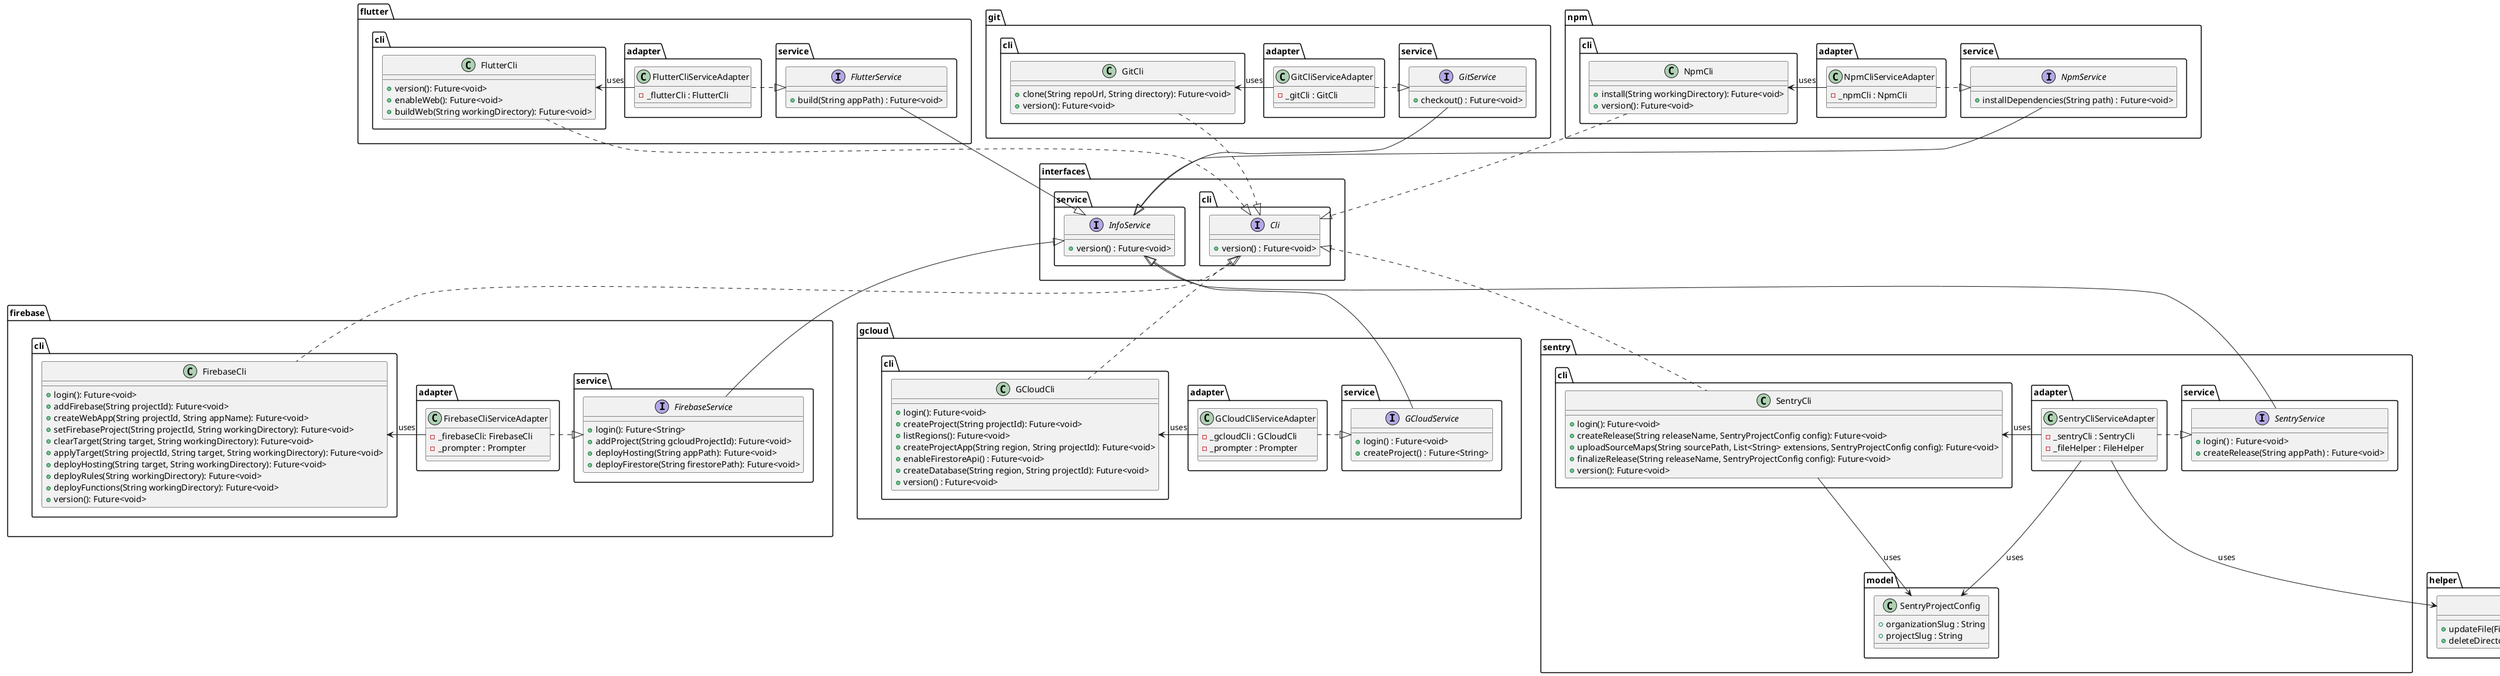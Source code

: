 @startuml services_class_diagram

package firebase {
    package service as firebase.service {
        interface FirebaseService {
            + login(): Future<String>
            + addProject(String gcloudProjectId): Future<void>
            + deployHosting(String appPath): Future<void>
            + deployFirestore(String firestorePath): Future<void>
        }
    }

    package adapter as firebase.adapter {
        class FirebaseCliServiceAdapter {
            - _firebaseCli: FirebaseCli
            - _prompter : Prompter
        }
    }

    package cli as firebase.cli {
        class FirebaseCli {
            + login(): Future<void>
            + addFirebase(String projectId): Future<void>
            + createWebApp(String projectId, String appName): Future<void>
            + setFirebaseProject(String projectId, String workingDirectory): Future<void>
            + clearTarget(String target, String workingDirectory): Future<void>
            + applyTarget(String projectId, String target, String workingDirectory): Future<void>
            + deployHosting(String target, String workingDirectory): Future<void>
            + deployRules(String workingDirectory): Future<void>
            + deployFunctions(String workingDirectory): Future<void>
            + version(): Future<void>
        }
    }
}

package gcloud {
    package service as gcloud.service {
        interface GCloudService {
            + login() : Future<void>
            + createProject() : Future<String>
        }

    }

    package adapter as gcloud.adapter {
        class GCloudCliServiceAdapter {
            - _gcloudCli : GCloudCli
            - _prompter : Prompter
        }
    }

    package cli as gcloud.cli {
        class GCloudCli {
            + login(): Future<void>
            + createProject(String projectId): Future<void>
            + listRegions(): Future<void>
            + createProjectApp(String region, String projectId): Future<void>
            + enableFirestoreApi() : Future<void>
            + createDatabase(String region, String projectId): Future<void>
            + version() : Future<void>
        }
    }
}

package flutter {
    package service as flutter.service {
        interface FlutterService  {
            + build(String appPath) : Future<void>
        }

    }

    package adapter as flutter.adapter {
        class FlutterCliServiceAdapter  {
            - _flutterCli : FlutterCli
        }
    }

    package cli as flutter.cli {
        class FlutterCli {
            + version(): Future<void>
            + enableWeb(): Future<void>
            + buildWeb(String workingDirectory): Future<void>
        }
    }
}

package git {
    package service as git.service {
        interface GitService  {
            + checkout() : Future<void>
        }
    }

    package adapter as git.adapter {
        class GitCliServiceAdapter {
            - _gitCli : GitCli
        }
    }

    package cli as git.cli {
        class GitCli {
            + clone(String repoUrl, String directory): Future<void>
            + version(): Future<void>
        }
    }
}

package npm {
    package service as npm.service {
        interface NpmService  {
            + installDependencies(String path) : Future<void>
        }
    }

    package adapter as npm.adapter {
        class NpmCliServiceAdapter {
            - _npmCli : NpmCli
        }
    }

    package cli as npm.cli {
        class NpmCli {
            + install(String workingDirectory): Future<void>
            + version(): Future<void>
        }
    }
}

package sentry {
    package service as sentry.service {
        interface SentryService {
            + login() : Future<void>
            + createRelease(String appPath) : Future<void>
        }
    }

    package adapter as sentry.adapter {
        class SentryCliServiceAdapter {
            - _sentryCli : SentryCli
            - _fileHelper : FileHelper
        }
    }

    package cli as sentry.cli {
        class SentryCli {
            + login(): Future<void>
            + createRelease(String releaseName, SentryProjectConfig config): Future<void>
            + uploadSourceMaps(String sourcePath, List<String> extensions, SentryProjectConfig config): Future<void>
            + finalizeRelease(String releaseName, SentryProjectConfig config): Future<void>
            + version(): Future<void>
        }
    }
    package model as sentry.model{
        class SentryProjectConfig {
            + organizationSlug : String
            + projectSlug : String
        }
    }
}

package interfaces {
    package service {
        interface InfoService {
            + version() : Future<void>
        }
    }

    package cli {
        interface Cli {
            + version() : Future<void>
        }
    }
}

package helper {
    class FileHelper {
        + updateFile(File file, Map<String, dynamic> options) : Future<File>
        + deleteDirectory(Directory directory) : Future<void>
    }
}

FirebaseCliServiceAdapter .right.|> FirebaseService
GCloudCliServiceAdapter .right.|> GCloudService
FlutterCliServiceAdapter .right.|> FlutterService
GitCliServiceAdapter .right.|> GitService
NpmCliServiceAdapter .right.|> NpmService
SentryCliServiceAdapter .right.|> SentryService

FirebaseCliServiceAdapter -right-> FirebaseCli : uses
GCloudCliServiceAdapter -right-> GCloudCli : uses
FlutterCliServiceAdapter -left-> FlutterCli : uses
GitCliServiceAdapter -left-> GitCli : uses
NpmCliServiceAdapter -left-> NpmCli : uses
SentryCliServiceAdapter -left-> SentryCli : uses
SentryCliServiceAdapter --> FileHelper : uses
SentryCliServiceAdapter --> SentryProjectConfig : uses

FirebaseCli .up.|> Cli
GCloudCli .up.|> Cli
SentryCli .up.|> Cli
FlutterCli .down.|> Cli
GitCli .down.|> Cli
NpmCli .down.|> Cli

SentryCli --> SentryProjectConfig : uses

firebase --[hidden]right--> gcloud
InfoService --[hidden]right--> Cli

FirebaseService -up-|> InfoService
GCloudService -up-|> InfoService
SentryService -up-|> InfoService
GitService -down-|> InfoService
FlutterService -down-|> InfoService
NpmService -down-|> InfoService

@enduml
